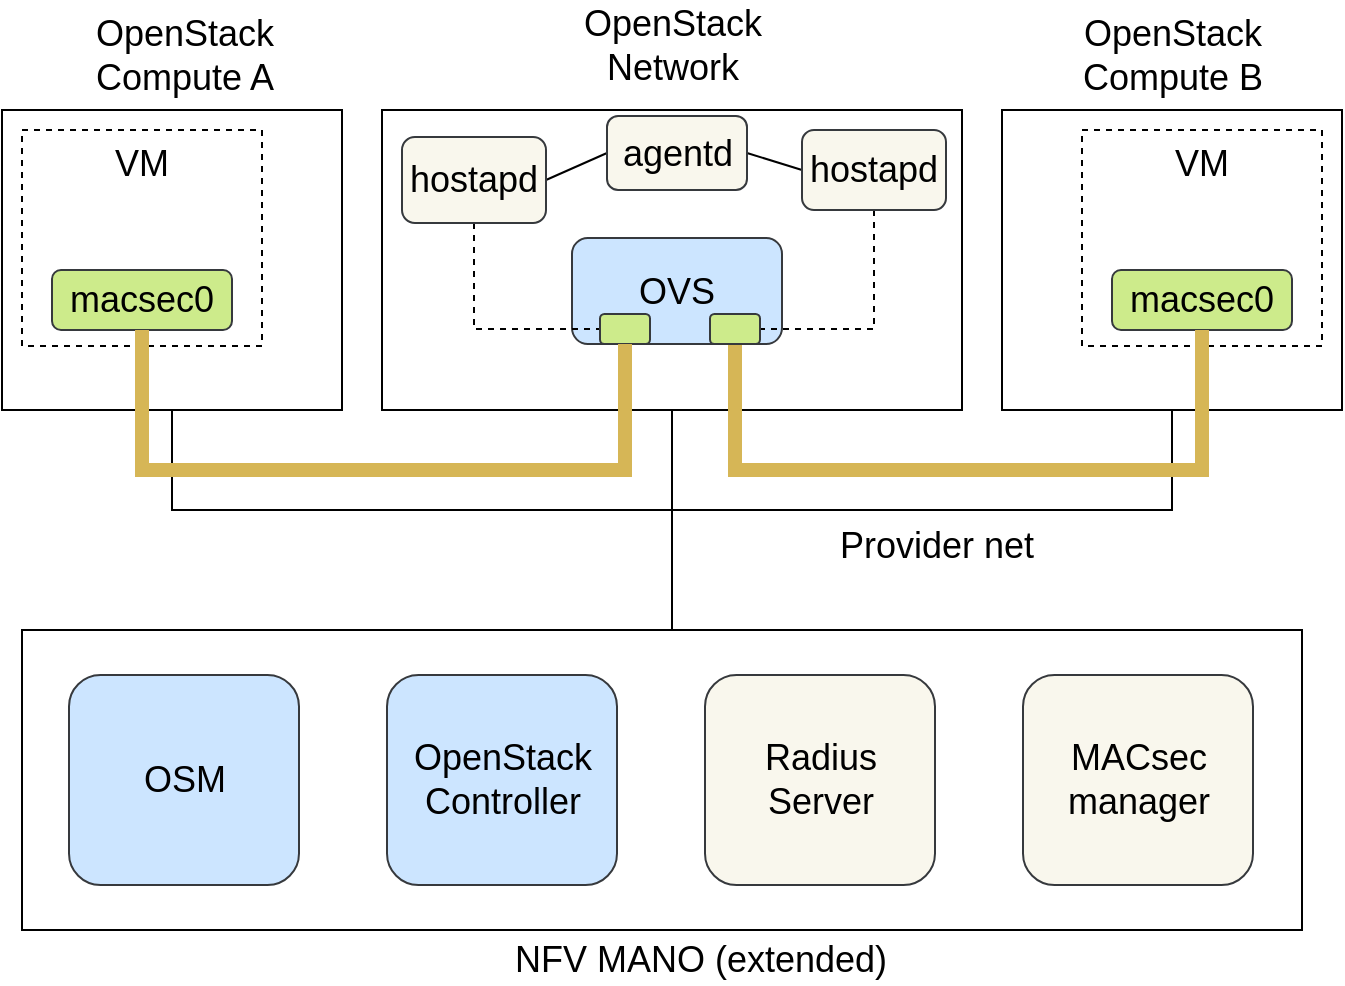 <mxfile version="10.8.9" type="github"><diagram id="Zugoe3t-fyJAdcNUrFIU" name="Page-1"><mxGraphModel dx="1240" dy="1837" grid="1" gridSize="10" guides="1" tooltips="1" connect="1" arrows="1" fold="1" page="1" pageScale="1" pageWidth="827" pageHeight="1169" math="0" shadow="0"><root><mxCell id="0"/><mxCell id="1" parent="0"/><mxCell id="5G85qONxYA7AqH3joTxZ-11" style="edgeStyle=orthogonalEdgeStyle;rounded=0;orthogonalLoop=1;jettySize=auto;html=1;exitX=0.5;exitY=1;exitDx=0;exitDy=0;entryX=0.5;entryY=1;entryDx=0;entryDy=0;endArrow=none;endFill=0;" edge="1" parent="1" source="5G85qONxYA7AqH3joTxZ-1" target="5G85qONxYA7AqH3joTxZ-4"><mxGeometry relative="1" as="geometry"><Array as="points"><mxPoint x="145" y="250"/><mxPoint x="395" y="250"/></Array></mxGeometry></mxCell><mxCell id="5G85qONxYA7AqH3joTxZ-13" style="edgeStyle=orthogonalEdgeStyle;rounded=0;orthogonalLoop=1;jettySize=auto;html=1;exitX=0.5;exitY=1;exitDx=0;exitDy=0;entryX=0.5;entryY=1;entryDx=0;entryDy=0;endArrow=none;endFill=0;" edge="1" parent="1" source="5G85qONxYA7AqH3joTxZ-1" target="5G85qONxYA7AqH3joTxZ-5"><mxGeometry relative="1" as="geometry"><Array as="points"><mxPoint x="145" y="250"/><mxPoint x="645" y="250"/></Array></mxGeometry></mxCell><mxCell id="5G85qONxYA7AqH3joTxZ-14" style="edgeStyle=orthogonalEdgeStyle;rounded=0;orthogonalLoop=1;jettySize=auto;html=1;exitX=0.5;exitY=1;exitDx=0;exitDy=0;entryX=0.5;entryY=0;entryDx=0;entryDy=0;endArrow=none;endFill=0;" edge="1" parent="1" source="5G85qONxYA7AqH3joTxZ-1"><mxGeometry relative="1" as="geometry"><mxPoint x="150" y="200" as="sourcePoint"/><mxPoint x="395" y="310" as="targetPoint"/><Array as="points"><mxPoint x="145" y="250"/><mxPoint x="395" y="250"/></Array></mxGeometry></mxCell><mxCell id="5G85qONxYA7AqH3joTxZ-1" value="" style="rounded=0;whiteSpace=wrap;html=1;fontSize=18;verticalAlign=top;" vertex="1" parent="1"><mxGeometry x="60" y="50" width="170" height="150" as="geometry"/></mxCell><mxCell id="5G85qONxYA7AqH3joTxZ-4" value="" style="rounded=0;whiteSpace=wrap;html=1;fontSize=18;verticalAlign=top;" vertex="1" parent="1"><mxGeometry x="250" y="50" width="290" height="150" as="geometry"/></mxCell><mxCell id="5G85qONxYA7AqH3joTxZ-5" value="" style="rounded=0;whiteSpace=wrap;html=1;fontSize=18;verticalAlign=top;" vertex="1" parent="1"><mxGeometry x="560" y="50" width="170" height="150" as="geometry"/></mxCell><mxCell id="5G85qONxYA7AqH3joTxZ-7" value="" style="rounded=0;whiteSpace=wrap;html=1;fontSize=22;verticalAlign=top;" vertex="1" parent="1"><mxGeometry x="70" y="310" width="640" height="150" as="geometry"/></mxCell><mxCell id="5G85qONxYA7AqH3joTxZ-19" value="OpenStack&lt;br&gt;Compute A&lt;br&gt;" style="text;html=1;resizable=0;points=[];autosize=1;align=center;verticalAlign=middle;spacingTop=-4;fontSize=18;" vertex="1" parent="1"><mxGeometry x="96" width="110" height="50" as="geometry"/></mxCell><mxCell id="5G85qONxYA7AqH3joTxZ-20" value="OpenStack&lt;br&gt;Compute B&lt;br&gt;" style="text;html=1;resizable=0;points=[];autosize=1;align=center;verticalAlign=middle;spacingTop=-4;fontSize=18;" vertex="1" parent="1"><mxGeometry x="590" width="110" height="50" as="geometry"/></mxCell><mxCell id="5G85qONxYA7AqH3joTxZ-21" value="OpenStack&lt;br&gt;Network&lt;br&gt;" style="text;html=1;resizable=0;points=[];autosize=1;align=center;verticalAlign=middle;spacingTop=-4;fontSize=18;" vertex="1" parent="1"><mxGeometry x="345" y="-5" width="100" height="50" as="geometry"/></mxCell><mxCell id="5G85qONxYA7AqH3joTxZ-55" style="rounded=0;orthogonalLoop=1;jettySize=auto;html=1;exitX=0;exitY=0.5;exitDx=0;exitDy=0;entryX=1;entryY=0.5;entryDx=0;entryDy=0;endArrow=none;endFill=0;fontSize=18;" edge="1" parent="1" source="5G85qONxYA7AqH3joTxZ-22" target="5G85qONxYA7AqH3joTxZ-50"><mxGeometry relative="1" as="geometry"/></mxCell><mxCell id="5G85qONxYA7AqH3joTxZ-56" style="edgeStyle=none;rounded=0;orthogonalLoop=1;jettySize=auto;html=1;exitX=1;exitY=0.5;exitDx=0;exitDy=0;entryX=0;entryY=0.5;entryDx=0;entryDy=0;endArrow=none;endFill=0;fontSize=18;" edge="1" parent="1" source="5G85qONxYA7AqH3joTxZ-22" target="5G85qONxYA7AqH3joTxZ-51"><mxGeometry relative="1" as="geometry"/></mxCell><mxCell id="5G85qONxYA7AqH3joTxZ-22" value="agentd" style="rounded=1;whiteSpace=wrap;html=1;fontSize=18;align=center;fillColor=#f9f7ed;strokeColor=#36393d;" vertex="1" parent="1"><mxGeometry x="362.5" y="53" width="70" height="37" as="geometry"/></mxCell><mxCell id="5G85qONxYA7AqH3joTxZ-23" value="OVS" style="rounded=1;whiteSpace=wrap;html=1;fontSize=18;align=center;fillColor=#cce5ff;strokeColor=#36393d;" vertex="1" parent="1"><mxGeometry x="345" y="114" width="105" height="53" as="geometry"/></mxCell><mxCell id="5G85qONxYA7AqH3joTxZ-31" value="VM&lt;br&gt;" style="rounded=0;whiteSpace=wrap;html=1;fontSize=18;align=center;verticalAlign=top;dashed=1;" vertex="1" parent="1"><mxGeometry x="70" y="60" width="120" height="108" as="geometry"/></mxCell><mxCell id="5G85qONxYA7AqH3joTxZ-35" value="macsec0" style="rounded=1;whiteSpace=wrap;html=1;fontSize=18;align=center;fillColor=#cdeb8b;strokeColor=#36393d;" vertex="1" parent="1"><mxGeometry x="85" y="130" width="90" height="30" as="geometry"/></mxCell><mxCell id="5G85qONxYA7AqH3joTxZ-38" value="VM&lt;br&gt;" style="rounded=0;whiteSpace=wrap;html=1;fontSize=18;align=center;verticalAlign=top;dashed=1;" vertex="1" parent="1"><mxGeometry x="600" y="60" width="120" height="108" as="geometry"/></mxCell><mxCell id="5G85qONxYA7AqH3joTxZ-39" value="macsec0" style="rounded=1;whiteSpace=wrap;html=1;fontSize=18;align=center;fillColor=#cdeb8b;strokeColor=#36393d;" vertex="1" parent="1"><mxGeometry x="615" y="130" width="90" height="30" as="geometry"/></mxCell><mxCell id="5G85qONxYA7AqH3joTxZ-40" value="Provider net" style="text;html=1;resizable=0;points=[];autosize=1;align=center;verticalAlign=middle;spacingTop=-4;fontSize=18;" vertex="1" parent="1"><mxGeometry x="471.5" y="260" width="110" height="20" as="geometry"/></mxCell><mxCell id="5G85qONxYA7AqH3joTxZ-44" value="NFV MANO (extended)" style="text;html=1;resizable=0;points=[];autosize=1;align=center;verticalAlign=middle;spacingTop=-4;fontSize=18;" vertex="1" parent="1"><mxGeometry x="309" y="467" width="200" height="20" as="geometry"/></mxCell><mxCell id="5G85qONxYA7AqH3joTxZ-45" value="OSM" style="rounded=1;whiteSpace=wrap;html=1;fontSize=18;align=center;fillColor=#cce5ff;strokeColor=#36393d;" vertex="1" parent="1"><mxGeometry x="93.5" y="332.5" width="115" height="105" as="geometry"/></mxCell><mxCell id="5G85qONxYA7AqH3joTxZ-46" value="OpenStack&lt;br&gt;Controller&lt;br&gt;" style="rounded=1;whiteSpace=wrap;html=1;fontSize=18;align=center;fillColor=#cce5ff;strokeColor=#36393d;" vertex="1" parent="1"><mxGeometry x="252.5" y="332.5" width="115" height="105" as="geometry"/></mxCell><mxCell id="5G85qONxYA7AqH3joTxZ-47" value="Radius&lt;br&gt;Server&lt;br&gt;" style="rounded=1;whiteSpace=wrap;html=1;fontSize=18;align=center;fillColor=#f9f7ed;strokeColor=#36393d;" vertex="1" parent="1"><mxGeometry x="411.5" y="332.5" width="115" height="105" as="geometry"/></mxCell><mxCell id="5G85qONxYA7AqH3joTxZ-48" value="MACsec manager" style="rounded=1;whiteSpace=wrap;html=1;fontSize=18;align=center;fillColor=#f9f7ed;strokeColor=#36393d;" vertex="1" parent="1"><mxGeometry x="570.5" y="332.5" width="115" height="105" as="geometry"/></mxCell><mxCell id="5G85qONxYA7AqH3joTxZ-58" style="edgeStyle=orthogonalEdgeStyle;rounded=0;orthogonalLoop=1;jettySize=auto;html=1;exitX=0.5;exitY=1;exitDx=0;exitDy=0;entryX=0;entryY=0.5;entryDx=0;entryDy=0;endArrow=none;endFill=0;fontSize=18;dashed=1;" edge="1" parent="1" source="5G85qONxYA7AqH3joTxZ-50" target="5G85qONxYA7AqH3joTxZ-53"><mxGeometry relative="1" as="geometry"/></mxCell><mxCell id="5G85qONxYA7AqH3joTxZ-50" value="hostapd" style="rounded=1;whiteSpace=wrap;html=1;fontSize=18;align=center;fillColor=#f9f7ed;strokeColor=#36393d;" vertex="1" parent="1"><mxGeometry x="260" y="63.5" width="72" height="43" as="geometry"/></mxCell><mxCell id="5G85qONxYA7AqH3joTxZ-57" style="edgeStyle=orthogonalEdgeStyle;rounded=0;orthogonalLoop=1;jettySize=auto;html=1;exitX=0.5;exitY=1;exitDx=0;exitDy=0;entryX=1;entryY=0.5;entryDx=0;entryDy=0;endArrow=none;endFill=0;fontSize=18;dashed=1;" edge="1" parent="1" source="5G85qONxYA7AqH3joTxZ-51" target="5G85qONxYA7AqH3joTxZ-54"><mxGeometry relative="1" as="geometry"/></mxCell><mxCell id="5G85qONxYA7AqH3joTxZ-51" value="hostapd" style="rounded=1;whiteSpace=wrap;html=1;fontSize=18;align=center;fillColor=#f9f7ed;strokeColor=#36393d;" vertex="1" parent="1"><mxGeometry x="460" y="60" width="72" height="40" as="geometry"/></mxCell><mxCell id="5G85qONxYA7AqH3joTxZ-53" value="" style="rounded=1;whiteSpace=wrap;html=1;fontSize=18;align=center;fillColor=#cdeb8b;strokeColor=#36393d;" vertex="1" parent="1"><mxGeometry x="359" y="152" width="25" height="15" as="geometry"/></mxCell><mxCell id="5G85qONxYA7AqH3joTxZ-60" style="edgeStyle=orthogonalEdgeStyle;rounded=0;orthogonalLoop=1;jettySize=auto;html=1;exitX=0.5;exitY=1;exitDx=0;exitDy=0;entryX=0.5;entryY=1;entryDx=0;entryDy=0;endArrow=none;endFill=0;fontSize=18;strokeWidth=7;shadow=0;fillColor=#fff2cc;gradientColor=#ffd966;strokeColor=#d6b656;comic=0;jumpStyle=none;" edge="1" parent="1" source="5G85qONxYA7AqH3joTxZ-54" target="5G85qONxYA7AqH3joTxZ-39"><mxGeometry relative="1" as="geometry"><Array as="points"><mxPoint x="427" y="230"/><mxPoint x="660" y="230"/></Array></mxGeometry></mxCell><mxCell id="5G85qONxYA7AqH3joTxZ-54" value="" style="rounded=1;whiteSpace=wrap;html=1;fontSize=18;align=center;fillColor=#cdeb8b;strokeColor=#36393d;" vertex="1" parent="1"><mxGeometry x="414" y="152" width="25" height="15" as="geometry"/></mxCell><mxCell id="5G85qONxYA7AqH3joTxZ-59" style="edgeStyle=orthogonalEdgeStyle;rounded=0;orthogonalLoop=1;jettySize=auto;html=1;exitX=0.5;exitY=1;exitDx=0;exitDy=0;entryX=0.5;entryY=1;entryDx=0;entryDy=0;endArrow=none;endFill=0;fontSize=18;strokeWidth=7;shadow=0;fillColor=#fff2cc;gradientColor=#ffd966;strokeColor=#d6b656;comic=0;jumpStyle=none;" edge="1" parent="1" source="5G85qONxYA7AqH3joTxZ-35" target="5G85qONxYA7AqH3joTxZ-53"><mxGeometry relative="1" as="geometry"><Array as="points"><mxPoint x="130" y="230"/><mxPoint x="372" y="230"/></Array></mxGeometry></mxCell></root></mxGraphModel></diagram></mxfile>